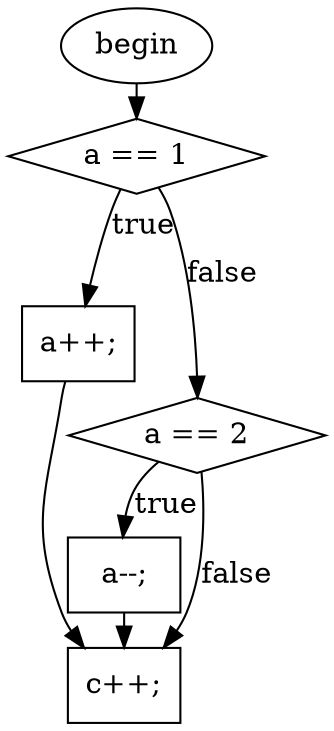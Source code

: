digraph G{
ranksep = 0.1;
nodesep = 0.1;
F0T0[ shape=ellipse, label="begin", style="filled", fillcolor="white"]
F52T149[ shape=diamond, label="a == 1", style="filled", fillcolor="white"]
F80T83[ shape=box, label="a++;", style="filled", fillcolor="white"]
F104T149TelseIf[ shape=diamond, label="a == 2", style="filled", fillcolor="white"]
F132T135[ shape=box, label="a--;", style="filled", fillcolor="white"]
F163T166[ shape=box, label="c++;", style="filled", fillcolor="white"]
F0T0 -> F52T149
F132T135 -> F163T166
F52T149 -> F80T83[label="true", minlen=1]
F52T149 -> F104T149TelseIf[label="false", minlen=2]
F104T149TelseIf -> F132T135[label="true", minlen=1]
F104T149TelseIf -> F163T166[label="false", minlen=2]
F80T83 -> F163T166
}

